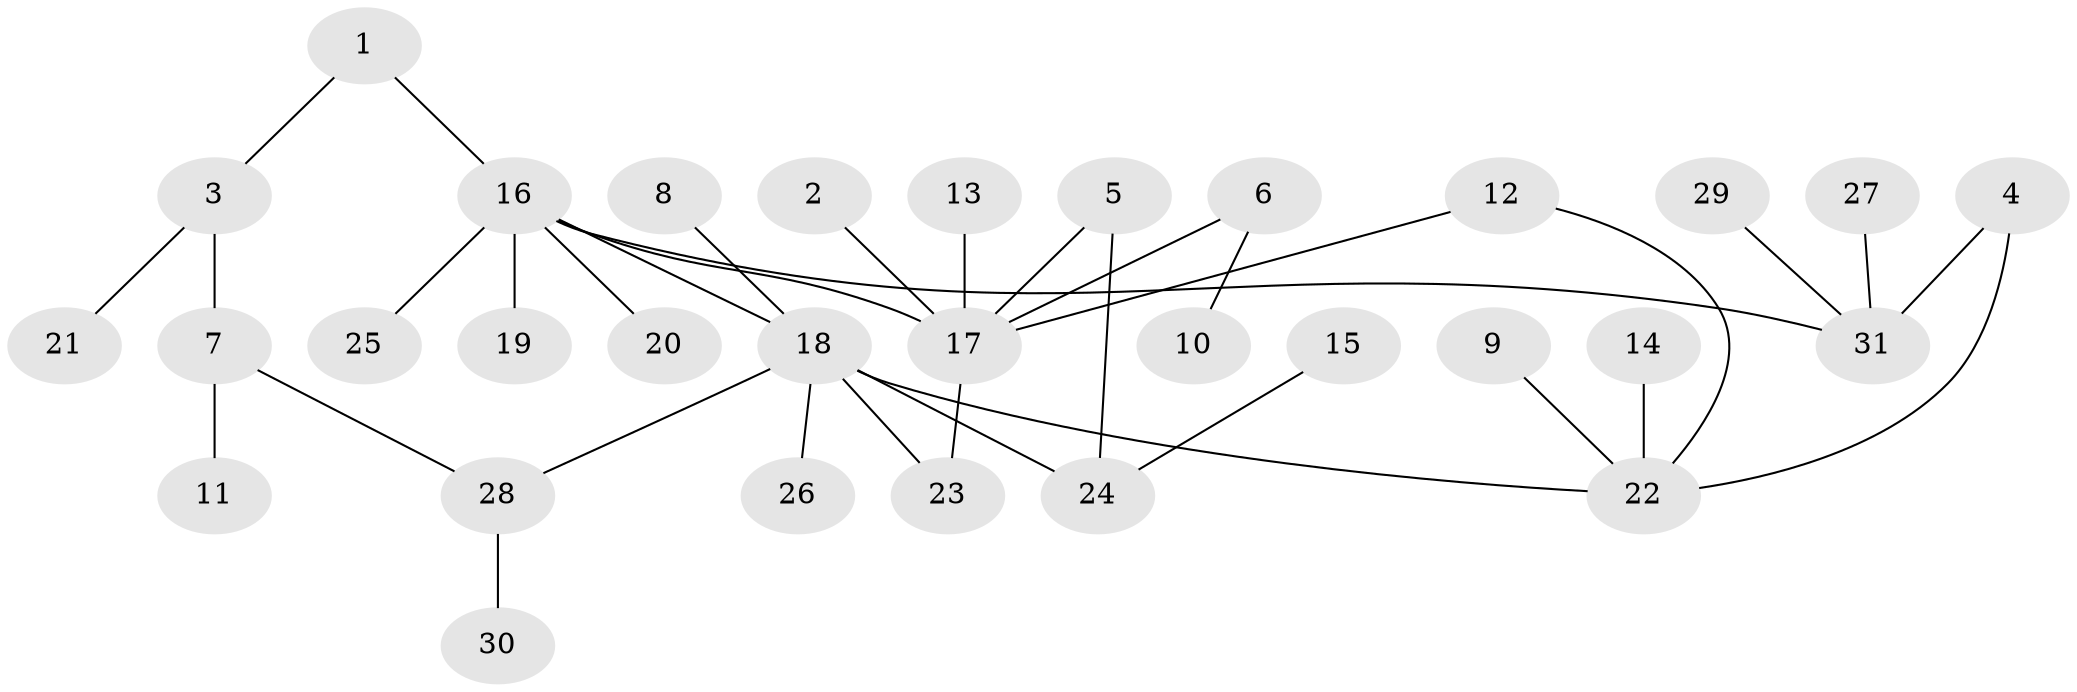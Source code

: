 // original degree distribution, {3: 0.13114754098360656, 6: 0.03278688524590164, 7: 0.01639344262295082, 2: 0.2786885245901639, 1: 0.4426229508196721, 4: 0.06557377049180328, 5: 0.03278688524590164}
// Generated by graph-tools (version 1.1) at 2025/49/03/09/25 03:49:23]
// undirected, 31 vertices, 35 edges
graph export_dot {
graph [start="1"]
  node [color=gray90,style=filled];
  1;
  2;
  3;
  4;
  5;
  6;
  7;
  8;
  9;
  10;
  11;
  12;
  13;
  14;
  15;
  16;
  17;
  18;
  19;
  20;
  21;
  22;
  23;
  24;
  25;
  26;
  27;
  28;
  29;
  30;
  31;
  1 -- 3 [weight=1.0];
  1 -- 16 [weight=1.0];
  2 -- 17 [weight=1.0];
  3 -- 7 [weight=1.0];
  3 -- 21 [weight=1.0];
  4 -- 22 [weight=1.0];
  4 -- 31 [weight=1.0];
  5 -- 17 [weight=1.0];
  5 -- 24 [weight=1.0];
  6 -- 10 [weight=1.0];
  6 -- 17 [weight=1.0];
  7 -- 11 [weight=1.0];
  7 -- 28 [weight=1.0];
  8 -- 18 [weight=1.0];
  9 -- 22 [weight=1.0];
  12 -- 17 [weight=1.0];
  12 -- 22 [weight=1.0];
  13 -- 17 [weight=1.0];
  14 -- 22 [weight=1.0];
  15 -- 24 [weight=1.0];
  16 -- 17 [weight=1.0];
  16 -- 18 [weight=1.0];
  16 -- 19 [weight=1.0];
  16 -- 20 [weight=1.0];
  16 -- 25 [weight=1.0];
  16 -- 31 [weight=1.0];
  17 -- 23 [weight=1.0];
  18 -- 22 [weight=1.0];
  18 -- 23 [weight=1.0];
  18 -- 24 [weight=1.0];
  18 -- 26 [weight=1.0];
  18 -- 28 [weight=1.0];
  27 -- 31 [weight=1.0];
  28 -- 30 [weight=1.0];
  29 -- 31 [weight=1.0];
}
